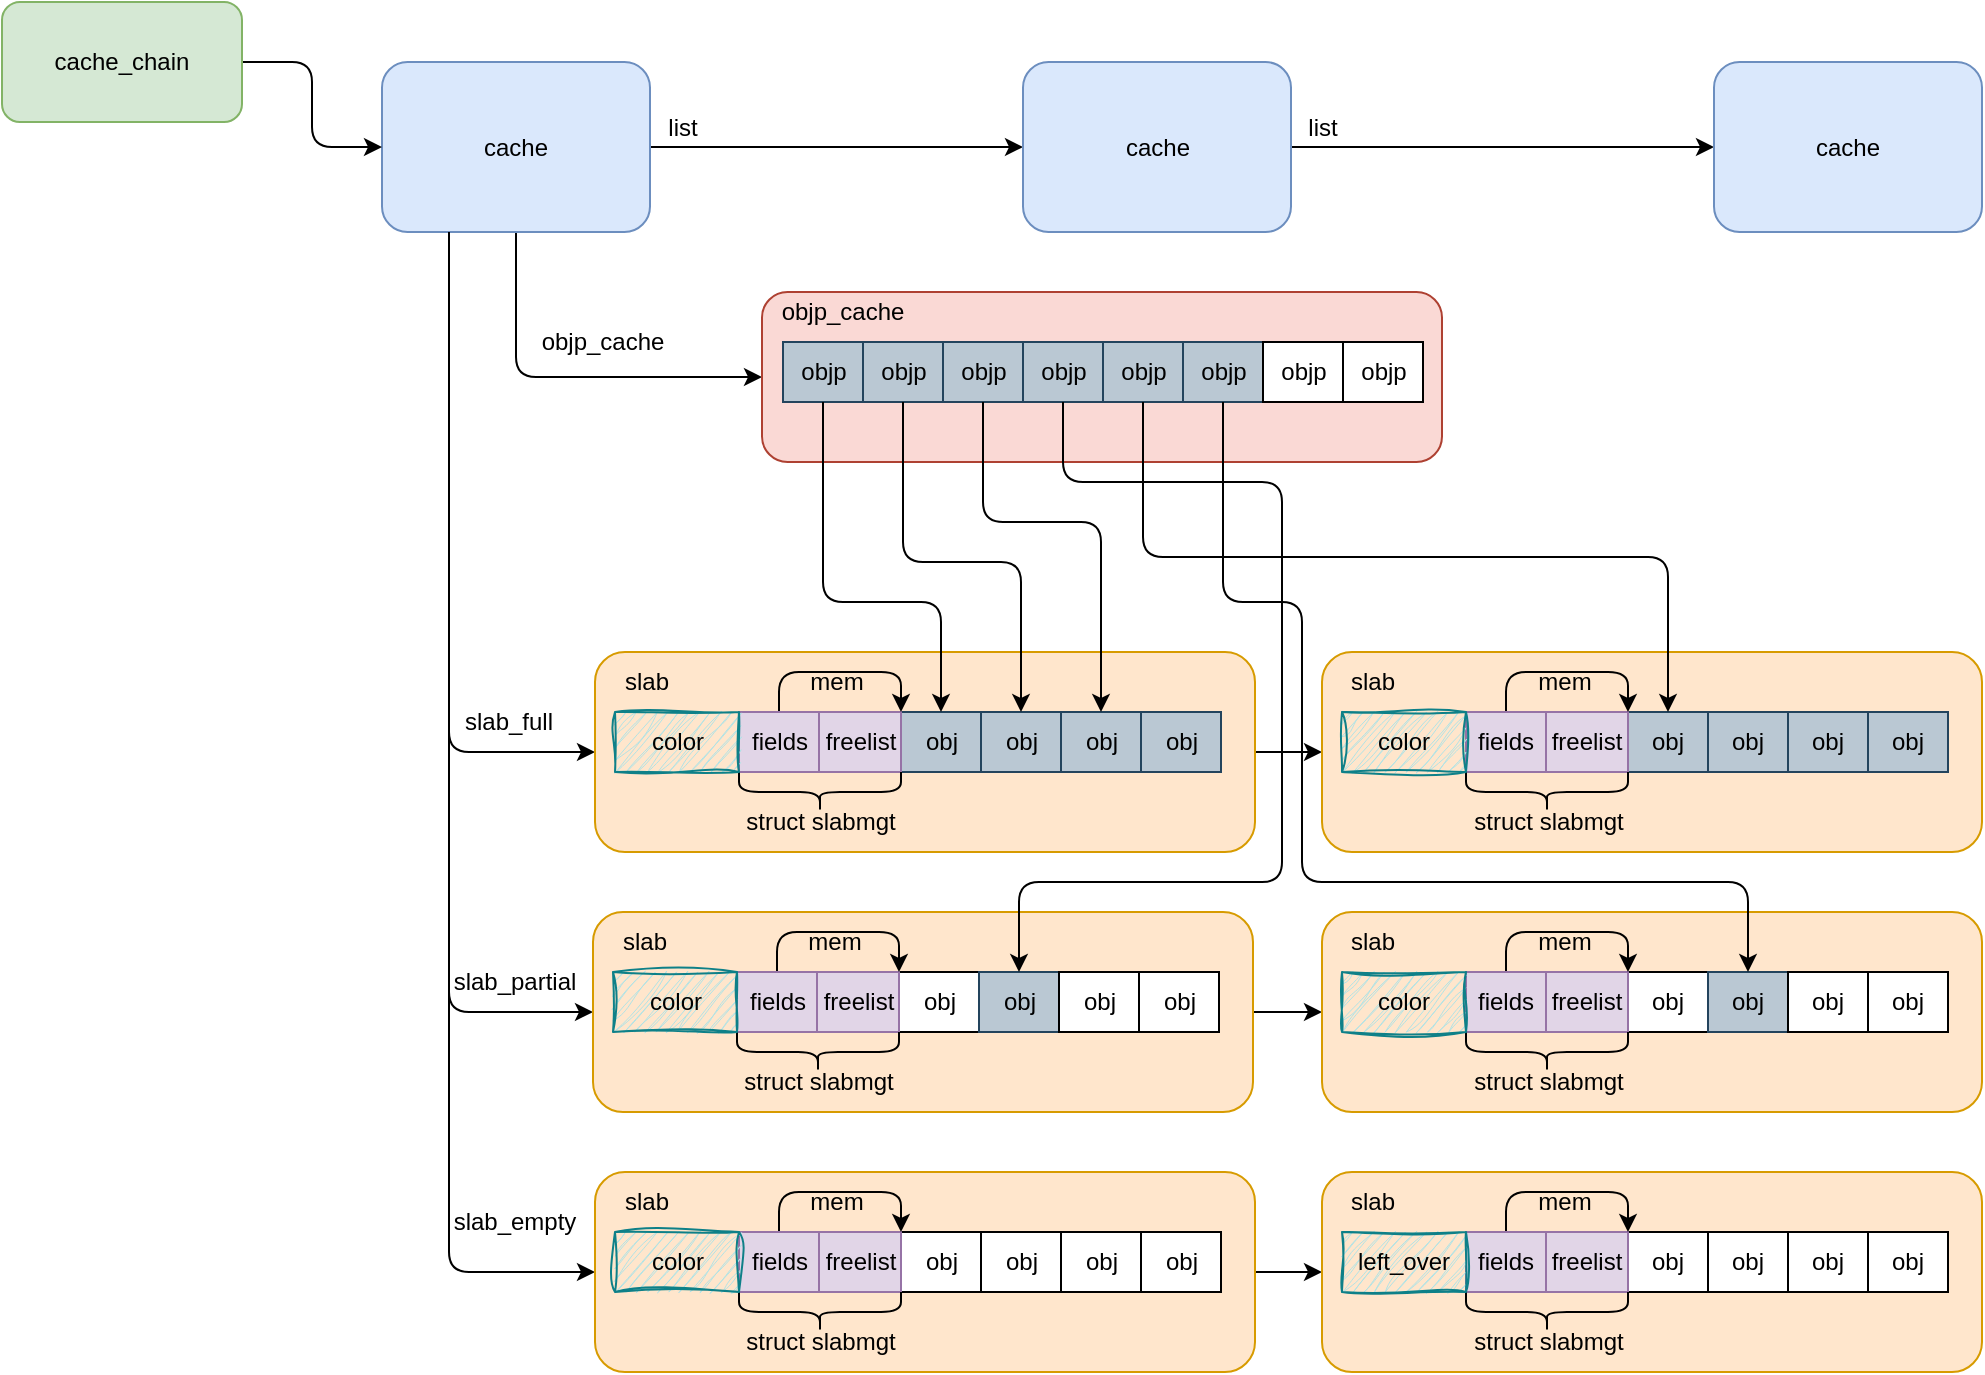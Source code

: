 <mxfile version="21.2.8" type="device">
  <diagram name="第 1 页" id="LXCgaofFlvdVkG8yf1ug">
    <mxGraphModel dx="1947" dy="753" grid="1" gridSize="10" guides="1" tooltips="1" connect="1" arrows="1" fold="1" page="1" pageScale="1" pageWidth="827" pageHeight="1169" math="0" shadow="0">
      <root>
        <mxCell id="0" />
        <mxCell id="1" parent="0" />
        <mxCell id="_IxcYJVWWc2GDDBeWdFl-3" style="edgeStyle=orthogonalEdgeStyle;rounded=1;orthogonalLoop=1;jettySize=auto;html=1;exitX=0.25;exitY=1;exitDx=0;exitDy=0;entryX=0;entryY=0.5;entryDx=0;entryDy=0;shadow=0;" parent="1" source="_IxcYJVWWc2GDDBeWdFl-1" target="sMKz2dUS62LLcVPBtnhl-166" edge="1">
          <mxGeometry relative="1" as="geometry">
            <mxPoint x="250" y="535" as="targetPoint" />
            <mxPoint x="113.5" y="480" as="sourcePoint" />
            <Array as="points">
              <mxPoint x="174" y="455" />
            </Array>
          </mxGeometry>
        </mxCell>
        <mxCell id="_IxcYJVWWc2GDDBeWdFl-82" style="edgeStyle=orthogonalEdgeStyle;rounded=1;orthogonalLoop=1;jettySize=auto;html=1;shadow=0;entryX=0;entryY=0.5;entryDx=0;entryDy=0;" parent="1" source="_IxcYJVWWc2GDDBeWdFl-1" target="_IxcYJVWWc2GDDBeWdFl-85" edge="1">
          <mxGeometry relative="1" as="geometry">
            <mxPoint x="390" y="152.5" as="targetPoint" />
          </mxGeometry>
        </mxCell>
        <mxCell id="sMKz2dUS62LLcVPBtnhl-232" style="edgeStyle=orthogonalEdgeStyle;rounded=1;orthogonalLoop=1;jettySize=auto;html=1;exitX=0.5;exitY=1;exitDx=0;exitDy=0;entryX=0;entryY=0.5;entryDx=0;entryDy=0;" parent="1" source="_IxcYJVWWc2GDDBeWdFl-1" target="_IxcYJVWWc2GDDBeWdFl-92" edge="1">
          <mxGeometry relative="1" as="geometry" />
        </mxCell>
        <mxCell id="_IxcYJVWWc2GDDBeWdFl-1" value="cache" style="rounded=1;whiteSpace=wrap;html=1;fillColor=#dae8fc;strokeColor=#6c8ebf;shadow=0;" parent="1" vertex="1">
          <mxGeometry x="140" y="110" width="134" height="85" as="geometry" />
        </mxCell>
        <mxCell id="_IxcYJVWWc2GDDBeWdFl-5" style="edgeStyle=orthogonalEdgeStyle;rounded=1;orthogonalLoop=1;jettySize=auto;html=1;exitX=0.25;exitY=1;exitDx=0;exitDy=0;shadow=0;entryX=0;entryY=0.5;entryDx=0;entryDy=0;" parent="1" source="_IxcYJVWWc2GDDBeWdFl-1" target="sMKz2dUS62LLcVPBtnhl-127" edge="1">
          <mxGeometry relative="1" as="geometry">
            <mxPoint x="252" y="780" as="targetPoint" />
            <mxPoint x="173.5" y="507" as="sourcePoint" />
            <Array as="points">
              <mxPoint x="174" y="715" />
            </Array>
          </mxGeometry>
        </mxCell>
        <mxCell id="_IxcYJVWWc2GDDBeWdFl-15" value="slab_full" style="text;html=1;align=center;verticalAlign=middle;resizable=0;points=[];autosize=1;strokeColor=none;fillColor=none;shadow=0;" parent="1" vertex="1">
          <mxGeometry x="167.5" y="425" width="70" height="30" as="geometry" />
        </mxCell>
        <mxCell id="_IxcYJVWWc2GDDBeWdFl-27" value="slab_partial" style="text;html=1;align=center;verticalAlign=middle;resizable=0;points=[];autosize=1;strokeColor=none;fillColor=none;shadow=0;" parent="1" vertex="1">
          <mxGeometry x="165.5" y="555" width="80" height="30" as="geometry" />
        </mxCell>
        <mxCell id="_IxcYJVWWc2GDDBeWdFl-29" value="slab_empty" style="text;html=1;align=center;verticalAlign=middle;resizable=0;points=[];autosize=1;strokeColor=none;fillColor=none;shadow=0;" parent="1" vertex="1">
          <mxGeometry x="165.5" y="675" width="80" height="30" as="geometry" />
        </mxCell>
        <mxCell id="_IxcYJVWWc2GDDBeWdFl-81" style="edgeStyle=orthogonalEdgeStyle;rounded=1;orthogonalLoop=1;jettySize=auto;html=1;entryX=0;entryY=0.5;entryDx=0;entryDy=0;shadow=0;" parent="1" source="_IxcYJVWWc2GDDBeWdFl-80" target="_IxcYJVWWc2GDDBeWdFl-1" edge="1">
          <mxGeometry relative="1" as="geometry" />
        </mxCell>
        <mxCell id="_IxcYJVWWc2GDDBeWdFl-80" value="cache_chain" style="rounded=1;whiteSpace=wrap;html=1;fillColor=#d5e8d4;strokeColor=#82b366;shadow=0;" parent="1" vertex="1">
          <mxGeometry x="-50" y="80" width="120" height="60" as="geometry" />
        </mxCell>
        <mxCell id="_IxcYJVWWc2GDDBeWdFl-83" value="list" style="text;html=1;align=center;verticalAlign=middle;resizable=0;points=[];autosize=1;strokeColor=none;fillColor=none;shadow=0;" parent="1" vertex="1">
          <mxGeometry x="270" y="128" width="40" height="30" as="geometry" />
        </mxCell>
        <mxCell id="_IxcYJVWWc2GDDBeWdFl-86" style="edgeStyle=orthogonalEdgeStyle;rounded=1;orthogonalLoop=1;jettySize=auto;html=1;shadow=0;" parent="1" source="_IxcYJVWWc2GDDBeWdFl-85" edge="1">
          <mxGeometry relative="1" as="geometry">
            <mxPoint x="806" y="152.5" as="targetPoint" />
          </mxGeometry>
        </mxCell>
        <mxCell id="_IxcYJVWWc2GDDBeWdFl-85" value="cache" style="rounded=1;whiteSpace=wrap;html=1;fillColor=#dae8fc;strokeColor=#6c8ebf;shadow=0;" parent="1" vertex="1">
          <mxGeometry x="460.5" y="110" width="134" height="85" as="geometry" />
        </mxCell>
        <mxCell id="_IxcYJVWWc2GDDBeWdFl-87" value="cache" style="rounded=1;whiteSpace=wrap;html=1;fillColor=#dae8fc;strokeColor=#6c8ebf;shadow=0;" parent="1" vertex="1">
          <mxGeometry x="806" y="110" width="134" height="85" as="geometry" />
        </mxCell>
        <mxCell id="_IxcYJVWWc2GDDBeWdFl-88" value="list" style="text;html=1;align=center;verticalAlign=middle;resizable=0;points=[];autosize=1;strokeColor=none;fillColor=none;shadow=0;" parent="1" vertex="1">
          <mxGeometry x="590" y="128" width="40" height="30" as="geometry" />
        </mxCell>
        <mxCell id="_IxcYJVWWc2GDDBeWdFl-92" value="" style="rounded=1;whiteSpace=wrap;html=1;fillColor=#fad9d5;strokeColor=#ae4132;shadow=0;" parent="1" vertex="1">
          <mxGeometry x="330" y="225" width="340" height="85" as="geometry" />
        </mxCell>
        <mxCell id="_IxcYJVWWc2GDDBeWdFl-93" value="objp_cache" style="text;html=1;align=center;verticalAlign=middle;resizable=0;points=[];autosize=1;strokeColor=none;fillColor=none;shadow=0;" parent="1" vertex="1">
          <mxGeometry x="210" y="235" width="80" height="30" as="geometry" />
        </mxCell>
        <mxCell id="_IxcYJVWWc2GDDBeWdFl-94" value="objp" style="rounded=0;whiteSpace=wrap;html=1;fillColor=#bac8d3;strokeColor=#23445d;shadow=0;" parent="1" vertex="1">
          <mxGeometry x="340.5" y="250" width="40" height="30" as="geometry" />
        </mxCell>
        <mxCell id="_IxcYJVWWc2GDDBeWdFl-95" value="objp" style="rounded=0;whiteSpace=wrap;html=1;fillColor=#bac8d3;strokeColor=#23445d;shadow=0;" parent="1" vertex="1">
          <mxGeometry x="380.5" y="250" width="40" height="30" as="geometry" />
        </mxCell>
        <mxCell id="_IxcYJVWWc2GDDBeWdFl-96" value="objp" style="rounded=0;whiteSpace=wrap;html=1;fillColor=#bac8d3;strokeColor=#23445d;shadow=0;" parent="1" vertex="1">
          <mxGeometry x="420.5" y="250" width="40" height="30" as="geometry" />
        </mxCell>
        <mxCell id="_IxcYJVWWc2GDDBeWdFl-97" value="objp" style="rounded=0;whiteSpace=wrap;html=1;fillColor=#bac8d3;strokeColor=#23445d;shadow=0;" parent="1" vertex="1">
          <mxGeometry x="460.5" y="250" width="40" height="30" as="geometry" />
        </mxCell>
        <mxCell id="_IxcYJVWWc2GDDBeWdFl-98" value="objp" style="rounded=0;whiteSpace=wrap;html=1;fillColor=#bac8d3;strokeColor=#23445d;shadow=0;" parent="1" vertex="1">
          <mxGeometry x="500.5" y="250" width="40" height="30" as="geometry" />
        </mxCell>
        <mxCell id="_IxcYJVWWc2GDDBeWdFl-99" value="objp" style="rounded=0;whiteSpace=wrap;html=1;fillColor=#bac8d3;strokeColor=#23445d;shadow=0;" parent="1" vertex="1">
          <mxGeometry x="540.5" y="250" width="40" height="30" as="geometry" />
        </mxCell>
        <mxCell id="_IxcYJVWWc2GDDBeWdFl-100" value="objp" style="rounded=0;whiteSpace=wrap;html=1;shadow=0;" parent="1" vertex="1">
          <mxGeometry x="580.5" y="250" width="40" height="30" as="geometry" />
        </mxCell>
        <mxCell id="_IxcYJVWWc2GDDBeWdFl-101" value="objp" style="rounded=0;whiteSpace=wrap;html=1;shadow=0;" parent="1" vertex="1">
          <mxGeometry x="620.5" y="250" width="40" height="30" as="geometry" />
        </mxCell>
        <mxCell id="_IxcYJVWWc2GDDBeWdFl-103" value="objp_cache" style="text;html=1;align=center;verticalAlign=middle;resizable=0;points=[];autosize=1;strokeColor=none;fillColor=none;shadow=0;" parent="1" vertex="1">
          <mxGeometry x="330" y="220" width="80" height="30" as="geometry" />
        </mxCell>
        <mxCell id="_IxcYJVWWc2GDDBeWdFl-4" style="edgeStyle=orthogonalEdgeStyle;rounded=1;orthogonalLoop=1;jettySize=auto;html=1;exitX=0.25;exitY=1;exitDx=0;exitDy=0;entryX=0;entryY=0.5;entryDx=0;entryDy=0;shadow=0;" parent="1" source="_IxcYJVWWc2GDDBeWdFl-1" target="sMKz2dUS62LLcVPBtnhl-98" edge="1">
          <mxGeometry relative="1" as="geometry">
            <mxPoint x="251" y="655" as="targetPoint" />
            <mxPoint x="222" y="485" as="sourcePoint" />
            <Array as="points">
              <mxPoint x="174" y="585" />
            </Array>
          </mxGeometry>
        </mxCell>
        <mxCell id="sMKz2dUS62LLcVPBtnhl-140" style="edgeStyle=orthogonalEdgeStyle;rounded=1;orthogonalLoop=1;jettySize=auto;html=1;entryX=0;entryY=0.5;entryDx=0;entryDy=0;" parent="1" source="sMKz2dUS62LLcVPBtnhl-98" target="sMKz2dUS62LLcVPBtnhl-114" edge="1">
          <mxGeometry relative="1" as="geometry" />
        </mxCell>
        <mxCell id="sMKz2dUS62LLcVPBtnhl-98" value="" style="rounded=1;whiteSpace=wrap;html=1;fillColor=#ffe6cc;strokeColor=#d79b00;movable=1;resizable=1;rotatable=1;deletable=1;editable=1;locked=0;connectable=1;shadow=0;" parent="1" vertex="1">
          <mxGeometry x="245.5" y="535" width="330" height="100" as="geometry" />
        </mxCell>
        <mxCell id="sMKz2dUS62LLcVPBtnhl-99" value="obj" style="rounded=0;whiteSpace=wrap;html=1;shadow=0;" parent="1" vertex="1">
          <mxGeometry x="398.5" y="565" width="40" height="30" as="geometry" />
        </mxCell>
        <mxCell id="sMKz2dUS62LLcVPBtnhl-100" value="obj" style="rounded=0;whiteSpace=wrap;html=1;fillColor=#bac8d3;strokeColor=#23445d;shadow=0;" parent="1" vertex="1">
          <mxGeometry x="438.5" y="565" width="40" height="30" as="geometry" />
        </mxCell>
        <mxCell id="sMKz2dUS62LLcVPBtnhl-101" value="obj" style="rounded=0;whiteSpace=wrap;html=1;shadow=0;" parent="1" vertex="1">
          <mxGeometry x="478.5" y="565" width="40" height="30" as="geometry" />
        </mxCell>
        <mxCell id="sMKz2dUS62LLcVPBtnhl-102" value="obj" style="rounded=0;whiteSpace=wrap;html=1;shadow=0;" parent="1" vertex="1">
          <mxGeometry x="518.5" y="565" width="40" height="30" as="geometry" />
        </mxCell>
        <mxCell id="sMKz2dUS62LLcVPBtnhl-103" value="slab" style="text;html=1;align=center;verticalAlign=middle;resizable=1;points=[];autosize=1;strokeColor=none;fillColor=none;movable=1;rotatable=1;deletable=1;editable=1;locked=0;connectable=1;shadow=0;" parent="1" vertex="1">
          <mxGeometry x="245.5" y="535" width="50" height="30" as="geometry" />
        </mxCell>
        <mxCell id="sMKz2dUS62LLcVPBtnhl-104" value="freelist" style="rounded=0;whiteSpace=wrap;html=1;fillColor=#e1d5e7;strokeColor=#9673a6;shadow=0;" parent="1" vertex="1">
          <mxGeometry x="357.5" y="565" width="41" height="30" as="geometry" />
        </mxCell>
        <mxCell id="sMKz2dUS62LLcVPBtnhl-109" style="edgeStyle=orthogonalEdgeStyle;rounded=1;orthogonalLoop=1;jettySize=auto;html=1;exitX=0.5;exitY=0;exitDx=0;exitDy=0;entryX=1;entryY=0;entryDx=0;entryDy=0;" parent="1" source="sMKz2dUS62LLcVPBtnhl-105" target="sMKz2dUS62LLcVPBtnhl-104" edge="1">
          <mxGeometry relative="1" as="geometry" />
        </mxCell>
        <mxCell id="sMKz2dUS62LLcVPBtnhl-105" value="fields" style="rounded=0;whiteSpace=wrap;html=1;fillColor=#e1d5e7;strokeColor=#9673a6;shadow=0;" parent="1" vertex="1">
          <mxGeometry x="317.5" y="565" width="40" height="30" as="geometry" />
        </mxCell>
        <mxCell id="sMKz2dUS62LLcVPBtnhl-106" value="" style="shape=curlyBracket;whiteSpace=wrap;html=1;rounded=1;labelPosition=left;verticalLabelPosition=middle;align=right;verticalAlign=middle;direction=south;rotation=-180;" parent="1" vertex="1">
          <mxGeometry x="317.5" y="595" width="81" height="20" as="geometry" />
        </mxCell>
        <mxCell id="sMKz2dUS62LLcVPBtnhl-107" value="struct slabmgt" style="text;html=1;align=center;verticalAlign=middle;resizable=0;points=[];autosize=1;strokeColor=none;fillColor=none;" parent="1" vertex="1">
          <mxGeometry x="323" y="605" width="70" height="30" as="geometry" />
        </mxCell>
        <mxCell id="sMKz2dUS62LLcVPBtnhl-110" value="mem" style="text;html=1;align=center;verticalAlign=middle;resizable=0;points=[];autosize=1;strokeColor=none;fillColor=none;" parent="1" vertex="1">
          <mxGeometry x="341" y="535" width="50" height="30" as="geometry" />
        </mxCell>
        <mxCell id="sMKz2dUS62LLcVPBtnhl-111" value="color" style="rounded=0;whiteSpace=wrap;html=1;shadow=0;fillStyle=auto;fillColor=#b0e3e6;strokeColor=#0e8088;glass=0;sketch=1;curveFitting=1;jiggle=2;" parent="1" vertex="1">
          <mxGeometry x="255.5" y="565" width="62" height="30" as="geometry" />
        </mxCell>
        <mxCell id="sMKz2dUS62LLcVPBtnhl-114" value="" style="rounded=1;whiteSpace=wrap;html=1;fillColor=#ffe6cc;strokeColor=#d79b00;movable=1;resizable=1;rotatable=1;deletable=1;editable=1;locked=0;connectable=1;shadow=0;" parent="1" vertex="1">
          <mxGeometry x="610" y="535" width="330" height="100" as="geometry" />
        </mxCell>
        <mxCell id="sMKz2dUS62LLcVPBtnhl-115" value="obj" style="rounded=0;whiteSpace=wrap;html=1;shadow=0;" parent="1" vertex="1">
          <mxGeometry x="763" y="565" width="40" height="30" as="geometry" />
        </mxCell>
        <mxCell id="sMKz2dUS62LLcVPBtnhl-116" value="obj" style="rounded=0;whiteSpace=wrap;html=1;fillColor=#bac8d3;strokeColor=#23445d;shadow=0;" parent="1" vertex="1">
          <mxGeometry x="803" y="565" width="40" height="30" as="geometry" />
        </mxCell>
        <mxCell id="sMKz2dUS62LLcVPBtnhl-117" value="obj" style="rounded=0;whiteSpace=wrap;html=1;shadow=0;" parent="1" vertex="1">
          <mxGeometry x="843" y="565" width="40" height="30" as="geometry" />
        </mxCell>
        <mxCell id="sMKz2dUS62LLcVPBtnhl-118" value="obj" style="rounded=0;whiteSpace=wrap;html=1;shadow=0;" parent="1" vertex="1">
          <mxGeometry x="883" y="565" width="40" height="30" as="geometry" />
        </mxCell>
        <mxCell id="sMKz2dUS62LLcVPBtnhl-119" value="slab" style="text;html=1;align=center;verticalAlign=middle;resizable=1;points=[];autosize=1;strokeColor=none;fillColor=none;movable=1;rotatable=1;deletable=1;editable=1;locked=0;connectable=1;shadow=0;" parent="1" vertex="1">
          <mxGeometry x="610" y="535" width="50" height="30" as="geometry" />
        </mxCell>
        <mxCell id="sMKz2dUS62LLcVPBtnhl-120" value="freelist" style="rounded=0;whiteSpace=wrap;html=1;fillColor=#e1d5e7;strokeColor=#9673a6;shadow=0;" parent="1" vertex="1">
          <mxGeometry x="722" y="565" width="41" height="30" as="geometry" />
        </mxCell>
        <mxCell id="sMKz2dUS62LLcVPBtnhl-121" style="edgeStyle=orthogonalEdgeStyle;rounded=1;orthogonalLoop=1;jettySize=auto;html=1;exitX=0.5;exitY=0;exitDx=0;exitDy=0;entryX=1;entryY=0;entryDx=0;entryDy=0;" parent="1" source="sMKz2dUS62LLcVPBtnhl-122" target="sMKz2dUS62LLcVPBtnhl-120" edge="1">
          <mxGeometry relative="1" as="geometry" />
        </mxCell>
        <mxCell id="sMKz2dUS62LLcVPBtnhl-122" value="fields" style="rounded=0;whiteSpace=wrap;html=1;fillColor=#e1d5e7;strokeColor=#9673a6;shadow=0;" parent="1" vertex="1">
          <mxGeometry x="682" y="565" width="40" height="30" as="geometry" />
        </mxCell>
        <mxCell id="sMKz2dUS62LLcVPBtnhl-123" value="" style="shape=curlyBracket;whiteSpace=wrap;html=1;rounded=1;labelPosition=left;verticalLabelPosition=middle;align=right;verticalAlign=middle;direction=south;rotation=-180;" parent="1" vertex="1">
          <mxGeometry x="682" y="595" width="81" height="20" as="geometry" />
        </mxCell>
        <mxCell id="sMKz2dUS62LLcVPBtnhl-124" value="struct slabmgt" style="text;html=1;align=center;verticalAlign=middle;resizable=0;points=[];autosize=1;strokeColor=none;fillColor=none;" parent="1" vertex="1">
          <mxGeometry x="687.5" y="605" width="70" height="30" as="geometry" />
        </mxCell>
        <mxCell id="sMKz2dUS62LLcVPBtnhl-125" value="mem" style="text;html=1;align=center;verticalAlign=middle;resizable=0;points=[];autosize=1;strokeColor=none;fillColor=none;" parent="1" vertex="1">
          <mxGeometry x="705.5" y="535" width="50" height="30" as="geometry" />
        </mxCell>
        <mxCell id="sMKz2dUS62LLcVPBtnhl-126" value="color" style="rounded=0;whiteSpace=wrap;html=1;shadow=0;fillStyle=auto;fillColor=#b0e3e6;strokeColor=#0e8088;glass=0;sketch=1;curveFitting=1;jiggle=2;" parent="1" vertex="1">
          <mxGeometry x="620" y="565" width="62" height="30" as="geometry" />
        </mxCell>
        <mxCell id="sMKz2dUS62LLcVPBtnhl-154" style="edgeStyle=orthogonalEdgeStyle;rounded=1;orthogonalLoop=1;jettySize=auto;html=1;exitX=1;exitY=0.5;exitDx=0;exitDy=0;entryX=0;entryY=0.5;entryDx=0;entryDy=0;" parent="1" source="sMKz2dUS62LLcVPBtnhl-127" target="sMKz2dUS62LLcVPBtnhl-141" edge="1">
          <mxGeometry relative="1" as="geometry" />
        </mxCell>
        <mxCell id="sMKz2dUS62LLcVPBtnhl-127" value="" style="rounded=1;whiteSpace=wrap;html=1;fillColor=#ffe6cc;strokeColor=#d79b00;movable=1;resizable=1;rotatable=1;deletable=1;editable=1;locked=0;connectable=1;shadow=0;" parent="1" vertex="1">
          <mxGeometry x="246.5" y="665" width="330" height="100" as="geometry" />
        </mxCell>
        <mxCell id="sMKz2dUS62LLcVPBtnhl-128" value="obj" style="rounded=0;whiteSpace=wrap;html=1;shadow=0;" parent="1" vertex="1">
          <mxGeometry x="399.5" y="695" width="40" height="30" as="geometry" />
        </mxCell>
        <mxCell id="sMKz2dUS62LLcVPBtnhl-129" value="obj" style="rounded=0;whiteSpace=wrap;html=1;shadow=0;" parent="1" vertex="1">
          <mxGeometry x="439.5" y="695" width="40" height="30" as="geometry" />
        </mxCell>
        <mxCell id="sMKz2dUS62LLcVPBtnhl-130" value="obj" style="rounded=0;whiteSpace=wrap;html=1;shadow=0;" parent="1" vertex="1">
          <mxGeometry x="479.5" y="695" width="40" height="30" as="geometry" />
        </mxCell>
        <mxCell id="sMKz2dUS62LLcVPBtnhl-131" value="obj" style="rounded=0;whiteSpace=wrap;html=1;shadow=0;" parent="1" vertex="1">
          <mxGeometry x="519.5" y="695" width="40" height="30" as="geometry" />
        </mxCell>
        <mxCell id="sMKz2dUS62LLcVPBtnhl-132" value="slab" style="text;html=1;align=center;verticalAlign=middle;resizable=1;points=[];autosize=1;strokeColor=none;fillColor=none;movable=1;rotatable=1;deletable=1;editable=1;locked=0;connectable=1;shadow=0;" parent="1" vertex="1">
          <mxGeometry x="246.5" y="665" width="50" height="30" as="geometry" />
        </mxCell>
        <mxCell id="sMKz2dUS62LLcVPBtnhl-133" value="freelist" style="rounded=0;whiteSpace=wrap;html=1;fillColor=#e1d5e7;strokeColor=#9673a6;shadow=0;" parent="1" vertex="1">
          <mxGeometry x="358.5" y="695" width="41" height="30" as="geometry" />
        </mxCell>
        <mxCell id="sMKz2dUS62LLcVPBtnhl-134" style="edgeStyle=orthogonalEdgeStyle;rounded=1;orthogonalLoop=1;jettySize=auto;html=1;exitX=0.5;exitY=0;exitDx=0;exitDy=0;entryX=1;entryY=0;entryDx=0;entryDy=0;" parent="1" source="sMKz2dUS62LLcVPBtnhl-135" target="sMKz2dUS62LLcVPBtnhl-133" edge="1">
          <mxGeometry relative="1" as="geometry" />
        </mxCell>
        <mxCell id="sMKz2dUS62LLcVPBtnhl-135" value="fields" style="rounded=0;whiteSpace=wrap;html=1;fillColor=#e1d5e7;strokeColor=#9673a6;shadow=0;" parent="1" vertex="1">
          <mxGeometry x="318.5" y="695" width="40" height="30" as="geometry" />
        </mxCell>
        <mxCell id="sMKz2dUS62LLcVPBtnhl-136" value="" style="shape=curlyBracket;whiteSpace=wrap;html=1;rounded=1;labelPosition=left;verticalLabelPosition=middle;align=right;verticalAlign=middle;direction=south;rotation=-180;" parent="1" vertex="1">
          <mxGeometry x="318.5" y="725" width="81" height="20" as="geometry" />
        </mxCell>
        <mxCell id="sMKz2dUS62LLcVPBtnhl-137" value="struct slabmgt" style="text;html=1;align=center;verticalAlign=middle;resizable=0;points=[];autosize=1;strokeColor=none;fillColor=none;" parent="1" vertex="1">
          <mxGeometry x="324" y="735" width="70" height="30" as="geometry" />
        </mxCell>
        <mxCell id="sMKz2dUS62LLcVPBtnhl-138" value="mem" style="text;html=1;align=center;verticalAlign=middle;resizable=0;points=[];autosize=1;strokeColor=none;fillColor=none;" parent="1" vertex="1">
          <mxGeometry x="342" y="665" width="50" height="30" as="geometry" />
        </mxCell>
        <mxCell id="sMKz2dUS62LLcVPBtnhl-139" value="color" style="rounded=0;whiteSpace=wrap;html=1;shadow=0;fillStyle=auto;fillColor=#b0e3e6;strokeColor=#0e8088;glass=0;sketch=1;curveFitting=1;jiggle=2;" parent="1" vertex="1">
          <mxGeometry x="256.5" y="695" width="62" height="30" as="geometry" />
        </mxCell>
        <mxCell id="sMKz2dUS62LLcVPBtnhl-141" value="" style="rounded=1;whiteSpace=wrap;html=1;fillColor=#ffe6cc;strokeColor=#d79b00;movable=1;resizable=1;rotatable=1;deletable=1;editable=1;locked=0;connectable=1;shadow=0;" parent="1" vertex="1">
          <mxGeometry x="610" y="665" width="330" height="100" as="geometry" />
        </mxCell>
        <mxCell id="sMKz2dUS62LLcVPBtnhl-142" value="obj" style="rounded=0;whiteSpace=wrap;html=1;shadow=0;" parent="1" vertex="1">
          <mxGeometry x="763" y="695" width="40" height="30" as="geometry" />
        </mxCell>
        <mxCell id="sMKz2dUS62LLcVPBtnhl-143" value="obj" style="rounded=0;whiteSpace=wrap;html=1;shadow=0;" parent="1" vertex="1">
          <mxGeometry x="803" y="695" width="40" height="30" as="geometry" />
        </mxCell>
        <mxCell id="sMKz2dUS62LLcVPBtnhl-144" value="obj" style="rounded=0;whiteSpace=wrap;html=1;shadow=0;" parent="1" vertex="1">
          <mxGeometry x="843" y="695" width="40" height="30" as="geometry" />
        </mxCell>
        <mxCell id="sMKz2dUS62LLcVPBtnhl-145" value="obj" style="rounded=0;whiteSpace=wrap;html=1;shadow=0;" parent="1" vertex="1">
          <mxGeometry x="883" y="695" width="40" height="30" as="geometry" />
        </mxCell>
        <mxCell id="sMKz2dUS62LLcVPBtnhl-146" value="slab" style="text;html=1;align=center;verticalAlign=middle;resizable=1;points=[];autosize=1;strokeColor=none;fillColor=none;movable=1;rotatable=1;deletable=1;editable=1;locked=0;connectable=1;shadow=0;" parent="1" vertex="1">
          <mxGeometry x="610" y="665" width="50" height="30" as="geometry" />
        </mxCell>
        <mxCell id="sMKz2dUS62LLcVPBtnhl-147" value="freelist" style="rounded=0;whiteSpace=wrap;html=1;fillColor=#e1d5e7;strokeColor=#9673a6;shadow=0;" parent="1" vertex="1">
          <mxGeometry x="722" y="695" width="41" height="30" as="geometry" />
        </mxCell>
        <mxCell id="sMKz2dUS62LLcVPBtnhl-148" style="edgeStyle=orthogonalEdgeStyle;rounded=1;orthogonalLoop=1;jettySize=auto;html=1;exitX=0.5;exitY=0;exitDx=0;exitDy=0;entryX=1;entryY=0;entryDx=0;entryDy=0;" parent="1" source="sMKz2dUS62LLcVPBtnhl-149" target="sMKz2dUS62LLcVPBtnhl-147" edge="1">
          <mxGeometry relative="1" as="geometry" />
        </mxCell>
        <mxCell id="sMKz2dUS62LLcVPBtnhl-149" value="fields" style="rounded=0;whiteSpace=wrap;html=1;fillColor=#e1d5e7;strokeColor=#9673a6;shadow=0;" parent="1" vertex="1">
          <mxGeometry x="682" y="695" width="40" height="30" as="geometry" />
        </mxCell>
        <mxCell id="sMKz2dUS62LLcVPBtnhl-150" value="" style="shape=curlyBracket;whiteSpace=wrap;html=1;rounded=1;labelPosition=left;verticalLabelPosition=middle;align=right;verticalAlign=middle;direction=south;rotation=-180;" parent="1" vertex="1">
          <mxGeometry x="682" y="725" width="81" height="20" as="geometry" />
        </mxCell>
        <mxCell id="sMKz2dUS62LLcVPBtnhl-151" value="struct slabmgt" style="text;html=1;align=center;verticalAlign=middle;resizable=0;points=[];autosize=1;strokeColor=none;fillColor=none;" parent="1" vertex="1">
          <mxGeometry x="687.5" y="735" width="70" height="30" as="geometry" />
        </mxCell>
        <mxCell id="sMKz2dUS62LLcVPBtnhl-152" value="mem" style="text;html=1;align=center;verticalAlign=middle;resizable=0;points=[];autosize=1;strokeColor=none;fillColor=none;" parent="1" vertex="1">
          <mxGeometry x="705.5" y="665" width="50" height="30" as="geometry" />
        </mxCell>
        <mxCell id="sMKz2dUS62LLcVPBtnhl-153" value="left_over" style="rounded=0;whiteSpace=wrap;html=1;shadow=0;fillStyle=auto;fillColor=#b0e3e6;strokeColor=#0e8088;glass=0;sketch=1;curveFitting=1;jiggle=2;" parent="1" vertex="1">
          <mxGeometry x="620" y="695" width="62" height="30" as="geometry" />
        </mxCell>
        <mxCell id="sMKz2dUS62LLcVPBtnhl-193" style="edgeStyle=orthogonalEdgeStyle;rounded=1;orthogonalLoop=1;jettySize=auto;html=1;exitX=1;exitY=0.5;exitDx=0;exitDy=0;entryX=0;entryY=0.5;entryDx=0;entryDy=0;" parent="1" source="sMKz2dUS62LLcVPBtnhl-166" target="sMKz2dUS62LLcVPBtnhl-180" edge="1">
          <mxGeometry relative="1" as="geometry" />
        </mxCell>
        <mxCell id="sMKz2dUS62LLcVPBtnhl-166" value="" style="rounded=1;whiteSpace=wrap;html=1;fillColor=#ffe6cc;strokeColor=#d79b00;movable=1;resizable=1;rotatable=1;deletable=1;editable=1;locked=0;connectable=1;shadow=0;" parent="1" vertex="1">
          <mxGeometry x="246.5" y="405" width="330" height="100" as="geometry" />
        </mxCell>
        <mxCell id="sMKz2dUS62LLcVPBtnhl-167" value="obj" style="rounded=0;whiteSpace=wrap;html=1;shadow=0;fillColor=#bac8d3;strokeColor=#23445d;" parent="1" vertex="1">
          <mxGeometry x="399.5" y="435" width="40" height="30" as="geometry" />
        </mxCell>
        <mxCell id="sMKz2dUS62LLcVPBtnhl-168" value="obj" style="rounded=0;whiteSpace=wrap;html=1;fillColor=#bac8d3;strokeColor=#23445d;shadow=0;" parent="1" vertex="1">
          <mxGeometry x="439.5" y="435" width="40" height="30" as="geometry" />
        </mxCell>
        <mxCell id="sMKz2dUS62LLcVPBtnhl-169" value="obj" style="rounded=0;whiteSpace=wrap;html=1;shadow=0;fillColor=#bac8d3;strokeColor=#23445d;" parent="1" vertex="1">
          <mxGeometry x="479.5" y="435" width="40" height="30" as="geometry" />
        </mxCell>
        <mxCell id="sMKz2dUS62LLcVPBtnhl-170" value="obj" style="rounded=0;whiteSpace=wrap;html=1;shadow=0;fillColor=#bac8d3;strokeColor=#23445d;" parent="1" vertex="1">
          <mxGeometry x="519.5" y="435" width="40" height="30" as="geometry" />
        </mxCell>
        <mxCell id="sMKz2dUS62LLcVPBtnhl-171" value="slab" style="text;html=1;align=center;verticalAlign=middle;resizable=1;points=[];autosize=1;strokeColor=none;fillColor=none;movable=1;rotatable=1;deletable=1;editable=1;locked=0;connectable=1;shadow=0;" parent="1" vertex="1">
          <mxGeometry x="246.5" y="405" width="50" height="30" as="geometry" />
        </mxCell>
        <mxCell id="sMKz2dUS62LLcVPBtnhl-172" value="freelist" style="rounded=0;whiteSpace=wrap;html=1;fillColor=#e1d5e7;strokeColor=#9673a6;shadow=0;" parent="1" vertex="1">
          <mxGeometry x="358.5" y="435" width="41" height="30" as="geometry" />
        </mxCell>
        <mxCell id="sMKz2dUS62LLcVPBtnhl-173" style="edgeStyle=orthogonalEdgeStyle;rounded=1;orthogonalLoop=1;jettySize=auto;html=1;exitX=0.5;exitY=0;exitDx=0;exitDy=0;entryX=1;entryY=0;entryDx=0;entryDy=0;" parent="1" source="sMKz2dUS62LLcVPBtnhl-174" target="sMKz2dUS62LLcVPBtnhl-172" edge="1">
          <mxGeometry relative="1" as="geometry" />
        </mxCell>
        <mxCell id="sMKz2dUS62LLcVPBtnhl-174" value="fields" style="rounded=0;whiteSpace=wrap;html=1;fillColor=#e1d5e7;strokeColor=#9673a6;shadow=0;" parent="1" vertex="1">
          <mxGeometry x="318.5" y="435" width="40" height="30" as="geometry" />
        </mxCell>
        <mxCell id="sMKz2dUS62LLcVPBtnhl-175" value="" style="shape=curlyBracket;whiteSpace=wrap;html=1;rounded=1;labelPosition=left;verticalLabelPosition=middle;align=right;verticalAlign=middle;direction=south;rotation=-180;" parent="1" vertex="1">
          <mxGeometry x="318.5" y="465" width="81" height="20" as="geometry" />
        </mxCell>
        <mxCell id="sMKz2dUS62LLcVPBtnhl-176" value="struct slabmgt" style="text;html=1;align=center;verticalAlign=middle;resizable=0;points=[];autosize=1;strokeColor=none;fillColor=none;" parent="1" vertex="1">
          <mxGeometry x="324" y="475" width="70" height="30" as="geometry" />
        </mxCell>
        <mxCell id="sMKz2dUS62LLcVPBtnhl-177" value="mem" style="text;html=1;align=center;verticalAlign=middle;resizable=0;points=[];autosize=1;strokeColor=none;fillColor=none;" parent="1" vertex="1">
          <mxGeometry x="342" y="405" width="50" height="30" as="geometry" />
        </mxCell>
        <mxCell id="sMKz2dUS62LLcVPBtnhl-178" value="color" style="rounded=0;whiteSpace=wrap;html=1;shadow=0;fillStyle=auto;fillColor=#b0e3e6;strokeColor=#0e8088;glass=0;sketch=1;curveFitting=1;jiggle=2;" parent="1" vertex="1">
          <mxGeometry x="256.5" y="435" width="62" height="30" as="geometry" />
        </mxCell>
        <mxCell id="sMKz2dUS62LLcVPBtnhl-180" value="" style="rounded=1;whiteSpace=wrap;html=1;fillColor=#ffe6cc;strokeColor=#d79b00;movable=1;resizable=1;rotatable=1;deletable=1;editable=1;locked=0;connectable=1;shadow=0;" parent="1" vertex="1">
          <mxGeometry x="610" y="405" width="330" height="100" as="geometry" />
        </mxCell>
        <mxCell id="sMKz2dUS62LLcVPBtnhl-181" value="obj" style="rounded=0;whiteSpace=wrap;html=1;shadow=0;fillColor=#bac8d3;strokeColor=#23445d;" parent="1" vertex="1">
          <mxGeometry x="763" y="435" width="40" height="30" as="geometry" />
        </mxCell>
        <mxCell id="sMKz2dUS62LLcVPBtnhl-182" value="obj" style="rounded=0;whiteSpace=wrap;html=1;fillColor=#bac8d3;strokeColor=#23445d;shadow=0;" parent="1" vertex="1">
          <mxGeometry x="803" y="435" width="40" height="30" as="geometry" />
        </mxCell>
        <mxCell id="sMKz2dUS62LLcVPBtnhl-183" value="obj" style="rounded=0;whiteSpace=wrap;html=1;shadow=0;fillColor=#bac8d3;strokeColor=#23445d;" parent="1" vertex="1">
          <mxGeometry x="843" y="435" width="40" height="30" as="geometry" />
        </mxCell>
        <mxCell id="sMKz2dUS62LLcVPBtnhl-184" value="obj" style="rounded=0;whiteSpace=wrap;html=1;shadow=0;fillColor=#bac8d3;strokeColor=#23445d;" parent="1" vertex="1">
          <mxGeometry x="883" y="435" width="40" height="30" as="geometry" />
        </mxCell>
        <mxCell id="sMKz2dUS62LLcVPBtnhl-185" value="slab" style="text;html=1;align=center;verticalAlign=middle;resizable=1;points=[];autosize=1;strokeColor=none;fillColor=none;movable=1;rotatable=1;deletable=1;editable=1;locked=0;connectable=1;shadow=0;" parent="1" vertex="1">
          <mxGeometry x="610" y="405" width="50" height="30" as="geometry" />
        </mxCell>
        <mxCell id="sMKz2dUS62LLcVPBtnhl-186" value="freelist" style="rounded=0;whiteSpace=wrap;html=1;fillColor=#e1d5e7;strokeColor=#9673a6;shadow=0;" parent="1" vertex="1">
          <mxGeometry x="722" y="435" width="41" height="30" as="geometry" />
        </mxCell>
        <mxCell id="sMKz2dUS62LLcVPBtnhl-187" style="edgeStyle=orthogonalEdgeStyle;rounded=1;orthogonalLoop=1;jettySize=auto;html=1;exitX=0.5;exitY=0;exitDx=0;exitDy=0;entryX=1;entryY=0;entryDx=0;entryDy=0;" parent="1" source="sMKz2dUS62LLcVPBtnhl-188" target="sMKz2dUS62LLcVPBtnhl-186" edge="1">
          <mxGeometry relative="1" as="geometry" />
        </mxCell>
        <mxCell id="sMKz2dUS62LLcVPBtnhl-188" value="fields" style="rounded=0;whiteSpace=wrap;html=1;fillColor=#e1d5e7;strokeColor=#9673a6;shadow=0;" parent="1" vertex="1">
          <mxGeometry x="682" y="435" width="40" height="30" as="geometry" />
        </mxCell>
        <mxCell id="sMKz2dUS62LLcVPBtnhl-189" value="" style="shape=curlyBracket;whiteSpace=wrap;html=1;rounded=1;labelPosition=left;verticalLabelPosition=middle;align=right;verticalAlign=middle;direction=south;rotation=-180;" parent="1" vertex="1">
          <mxGeometry x="682" y="465" width="81" height="20" as="geometry" />
        </mxCell>
        <mxCell id="sMKz2dUS62LLcVPBtnhl-190" value="struct slabmgt" style="text;html=1;align=center;verticalAlign=middle;resizable=0;points=[];autosize=1;strokeColor=none;fillColor=none;" parent="1" vertex="1">
          <mxGeometry x="687.5" y="475" width="70" height="30" as="geometry" />
        </mxCell>
        <mxCell id="sMKz2dUS62LLcVPBtnhl-191" value="mem" style="text;html=1;align=center;verticalAlign=middle;resizable=0;points=[];autosize=1;strokeColor=none;fillColor=none;" parent="1" vertex="1">
          <mxGeometry x="705.5" y="405" width="50" height="30" as="geometry" />
        </mxCell>
        <mxCell id="sMKz2dUS62LLcVPBtnhl-192" value="color" style="rounded=0;whiteSpace=wrap;html=1;shadow=0;fillStyle=auto;fillColor=#b0e3e6;strokeColor=#0e8088;glass=0;sketch=1;curveFitting=1;jiggle=2;" parent="1" vertex="1">
          <mxGeometry x="620" y="435" width="62" height="30" as="geometry" />
        </mxCell>
        <mxCell id="_IxcYJVWWc2GDDBeWdFl-108" style="edgeStyle=orthogonalEdgeStyle;rounded=1;orthogonalLoop=1;jettySize=auto;html=1;entryX=0.5;entryY=0;entryDx=0;entryDy=0;shadow=0;" parent="1" source="_IxcYJVWWc2GDDBeWdFl-95" target="sMKz2dUS62LLcVPBtnhl-168" edge="1">
          <mxGeometry relative="1" as="geometry">
            <Array as="points">
              <mxPoint x="400" y="360" />
              <mxPoint x="460" y="360" />
            </Array>
            <mxPoint x="409" y="515" as="targetPoint" />
          </mxGeometry>
        </mxCell>
        <mxCell id="_IxcYJVWWc2GDDBeWdFl-111" style="edgeStyle=orthogonalEdgeStyle;rounded=1;orthogonalLoop=1;jettySize=auto;html=1;entryX=0.5;entryY=0;entryDx=0;entryDy=0;exitX=0.5;exitY=1;exitDx=0;exitDy=0;shadow=0;" parent="1" source="_IxcYJVWWc2GDDBeWdFl-98" target="sMKz2dUS62LLcVPBtnhl-181" edge="1">
          <mxGeometry relative="1" as="geometry">
            <mxPoint x="709" y="515" as="targetPoint" />
          </mxGeometry>
        </mxCell>
        <mxCell id="sMKz2dUS62LLcVPBtnhl-228" style="edgeStyle=orthogonalEdgeStyle;rounded=1;orthogonalLoop=1;jettySize=auto;html=1;exitX=0.5;exitY=1;exitDx=0;exitDy=0;entryX=0.5;entryY=0;entryDx=0;entryDy=0;" parent="1" source="_IxcYJVWWc2GDDBeWdFl-94" target="sMKz2dUS62LLcVPBtnhl-167" edge="1">
          <mxGeometry relative="1" as="geometry">
            <Array as="points">
              <mxPoint x="360" y="380" />
              <mxPoint x="420" y="380" />
            </Array>
          </mxGeometry>
        </mxCell>
        <mxCell id="sMKz2dUS62LLcVPBtnhl-229" style="edgeStyle=orthogonalEdgeStyle;rounded=1;orthogonalLoop=1;jettySize=auto;html=1;exitX=0.5;exitY=1;exitDx=0;exitDy=0;entryX=0.5;entryY=0;entryDx=0;entryDy=0;" parent="1" source="_IxcYJVWWc2GDDBeWdFl-96" target="sMKz2dUS62LLcVPBtnhl-169" edge="1">
          <mxGeometry relative="1" as="geometry">
            <Array as="points">
              <mxPoint x="440" y="340" />
              <mxPoint x="500" y="340" />
            </Array>
          </mxGeometry>
        </mxCell>
        <mxCell id="sMKz2dUS62LLcVPBtnhl-230" style="edgeStyle=orthogonalEdgeStyle;rounded=1;orthogonalLoop=1;jettySize=auto;html=1;exitX=0.5;exitY=1;exitDx=0;exitDy=0;entryX=0.5;entryY=0;entryDx=0;entryDy=0;" parent="1" source="_IxcYJVWWc2GDDBeWdFl-97" target="sMKz2dUS62LLcVPBtnhl-100" edge="1">
          <mxGeometry relative="1" as="geometry">
            <Array as="points">
              <mxPoint x="480" y="320" />
              <mxPoint x="590" y="320" />
              <mxPoint x="590" y="520" />
              <mxPoint x="458" y="520" />
            </Array>
          </mxGeometry>
        </mxCell>
        <mxCell id="sMKz2dUS62LLcVPBtnhl-231" style="edgeStyle=orthogonalEdgeStyle;rounded=1;orthogonalLoop=1;jettySize=auto;html=1;exitX=0.5;exitY=1;exitDx=0;exitDy=0;entryX=0.5;entryY=0;entryDx=0;entryDy=0;" parent="1" source="_IxcYJVWWc2GDDBeWdFl-99" target="sMKz2dUS62LLcVPBtnhl-116" edge="1">
          <mxGeometry relative="1" as="geometry">
            <Array as="points">
              <mxPoint x="560" y="380" />
              <mxPoint x="600" y="380" />
              <mxPoint x="600" y="520" />
              <mxPoint x="823" y="520" />
            </Array>
          </mxGeometry>
        </mxCell>
      </root>
    </mxGraphModel>
  </diagram>
</mxfile>
